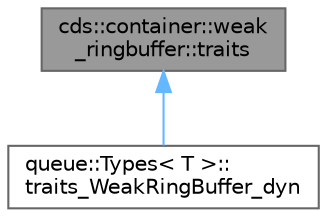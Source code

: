 digraph "cds::container::weak_ringbuffer::traits"
{
 // LATEX_PDF_SIZE
  bgcolor="transparent";
  edge [fontname=Helvetica,fontsize=10,labelfontname=Helvetica,labelfontsize=10];
  node [fontname=Helvetica,fontsize=10,shape=box,height=0.2,width=0.4];
  Node1 [id="Node000001",label="cds::container::weak\l_ringbuffer::traits",height=0.2,width=0.4,color="gray40", fillcolor="grey60", style="filled", fontcolor="black",tooltip="WeakRingBuffer default traits"];
  Node1 -> Node2 [id="edge1_Node000001_Node000002",dir="back",color="steelblue1",style="solid",tooltip=" "];
  Node2 [id="Node000002",label="queue::Types\< T \>::\ltraits_WeakRingBuffer_dyn",height=0.2,width=0.4,color="gray40", fillcolor="white", style="filled",URL="$structqueue_1_1_types_1_1traits___weak_ring_buffer__dyn.html",tooltip=" "];
}
